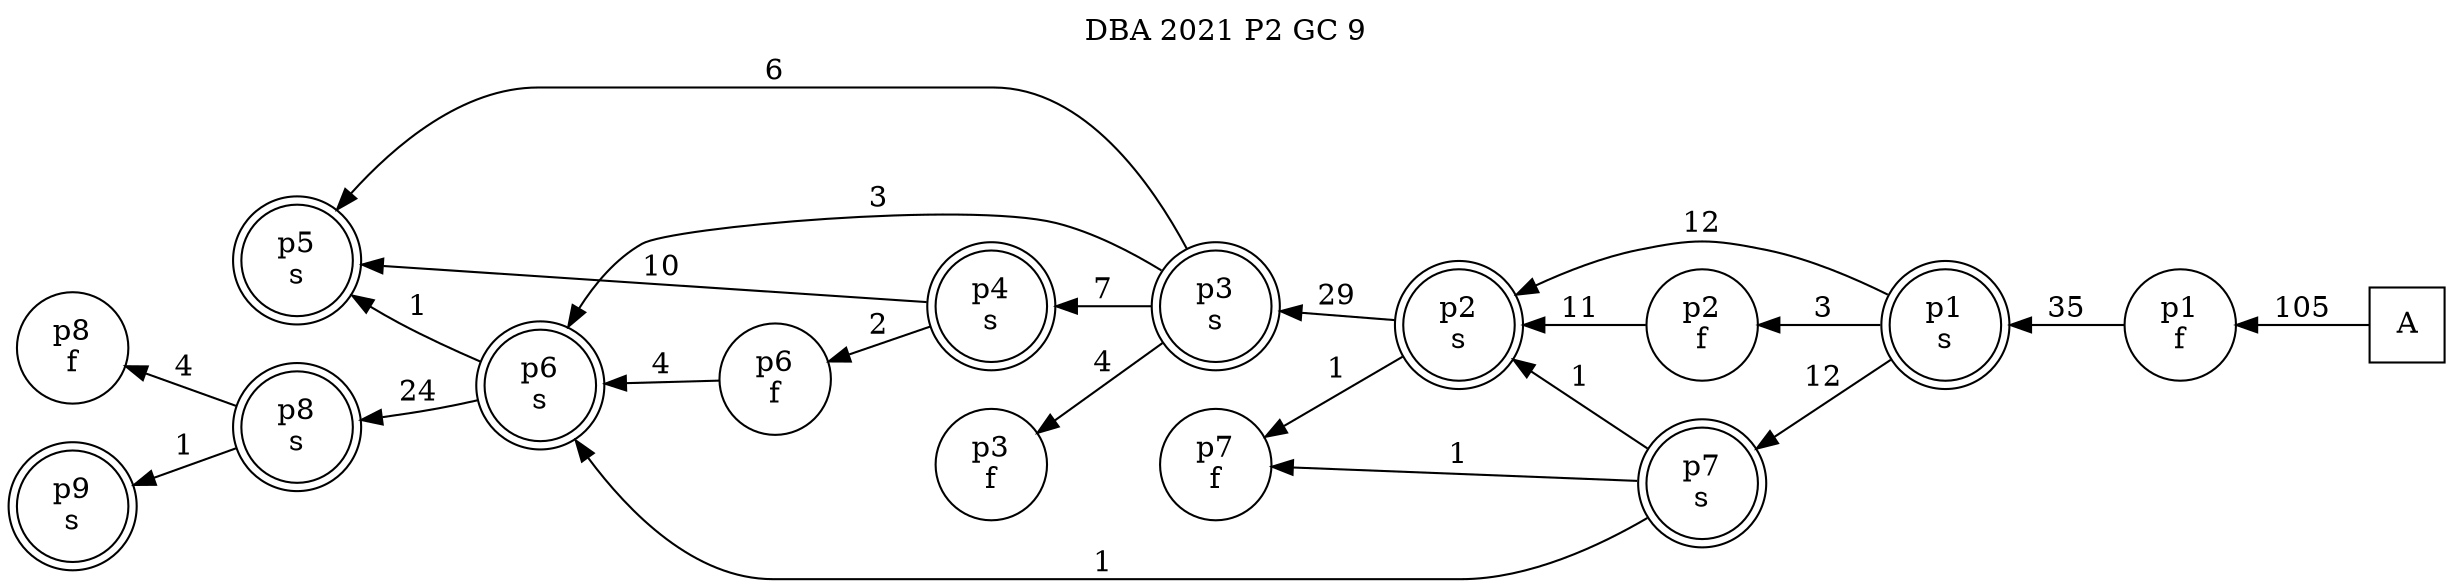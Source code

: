 digraph DBA_2021_P2_GC_9_GOOD {
labelloc="tl"
label= " DBA 2021 P2 GC 9 "
rankdir="RL";
"A" [shape="square" label="A"]
"p1_f" [shape="circle" label="p1
f"]
"p1_s" [shape="doublecircle" label="p1
s"]
"p2_f" [shape="circle" label="p2
f"]
"p2_s" [shape="doublecircle" label="p2
s"]
"p3_s" [shape="doublecircle" label="p3
s"]
"p3_f" [shape="circle" label="p3
f"]
"p4_s" [shape="doublecircle" label="p4
s"]
"p5_s" [shape="doublecircle" label="p5
s"]
"p6_f" [shape="circle" label="p6
f"]
"p6_s" [shape="doublecircle" label="p6
s"]
"p7_s" [shape="doublecircle" label="p7
s"]
"p7_f" [shape="circle" label="p7
f"]
"p8_s" [shape="doublecircle" label="p8
s"]
"p8_f" [shape="circle" label="p8
f"]
"p9_s" [shape="doublecircle" label="p9
s"]
"A" -> "p1_f" [ label=105]
"p1_f" -> "p1_s" [ label=35]
"p1_s" -> "p2_f" [ label=3]
"p1_s" -> "p2_s" [ label=12]
"p1_s" -> "p7_s" [ label=12]
"p2_f" -> "p2_s" [ label=11]
"p2_s" -> "p3_s" [ label=29]
"p2_s" -> "p7_f" [ label=1]
"p3_s" -> "p3_f" [ label=4]
"p3_s" -> "p4_s" [ label=7]
"p3_s" -> "p5_s" [ label=6]
"p3_s" -> "p6_s" [ label=3]
"p4_s" -> "p5_s" [ label=10]
"p4_s" -> "p6_f" [ label=2]
"p6_f" -> "p6_s" [ label=4]
"p6_s" -> "p5_s" [ label=1]
"p6_s" -> "p8_s" [ label=24]
"p7_s" -> "p2_s" [ label=1]
"p7_s" -> "p6_s" [ label=1]
"p7_s" -> "p7_f" [ label=1]
"p8_s" -> "p8_f" [ label=4]
"p8_s" -> "p9_s" [ label=1]
}
